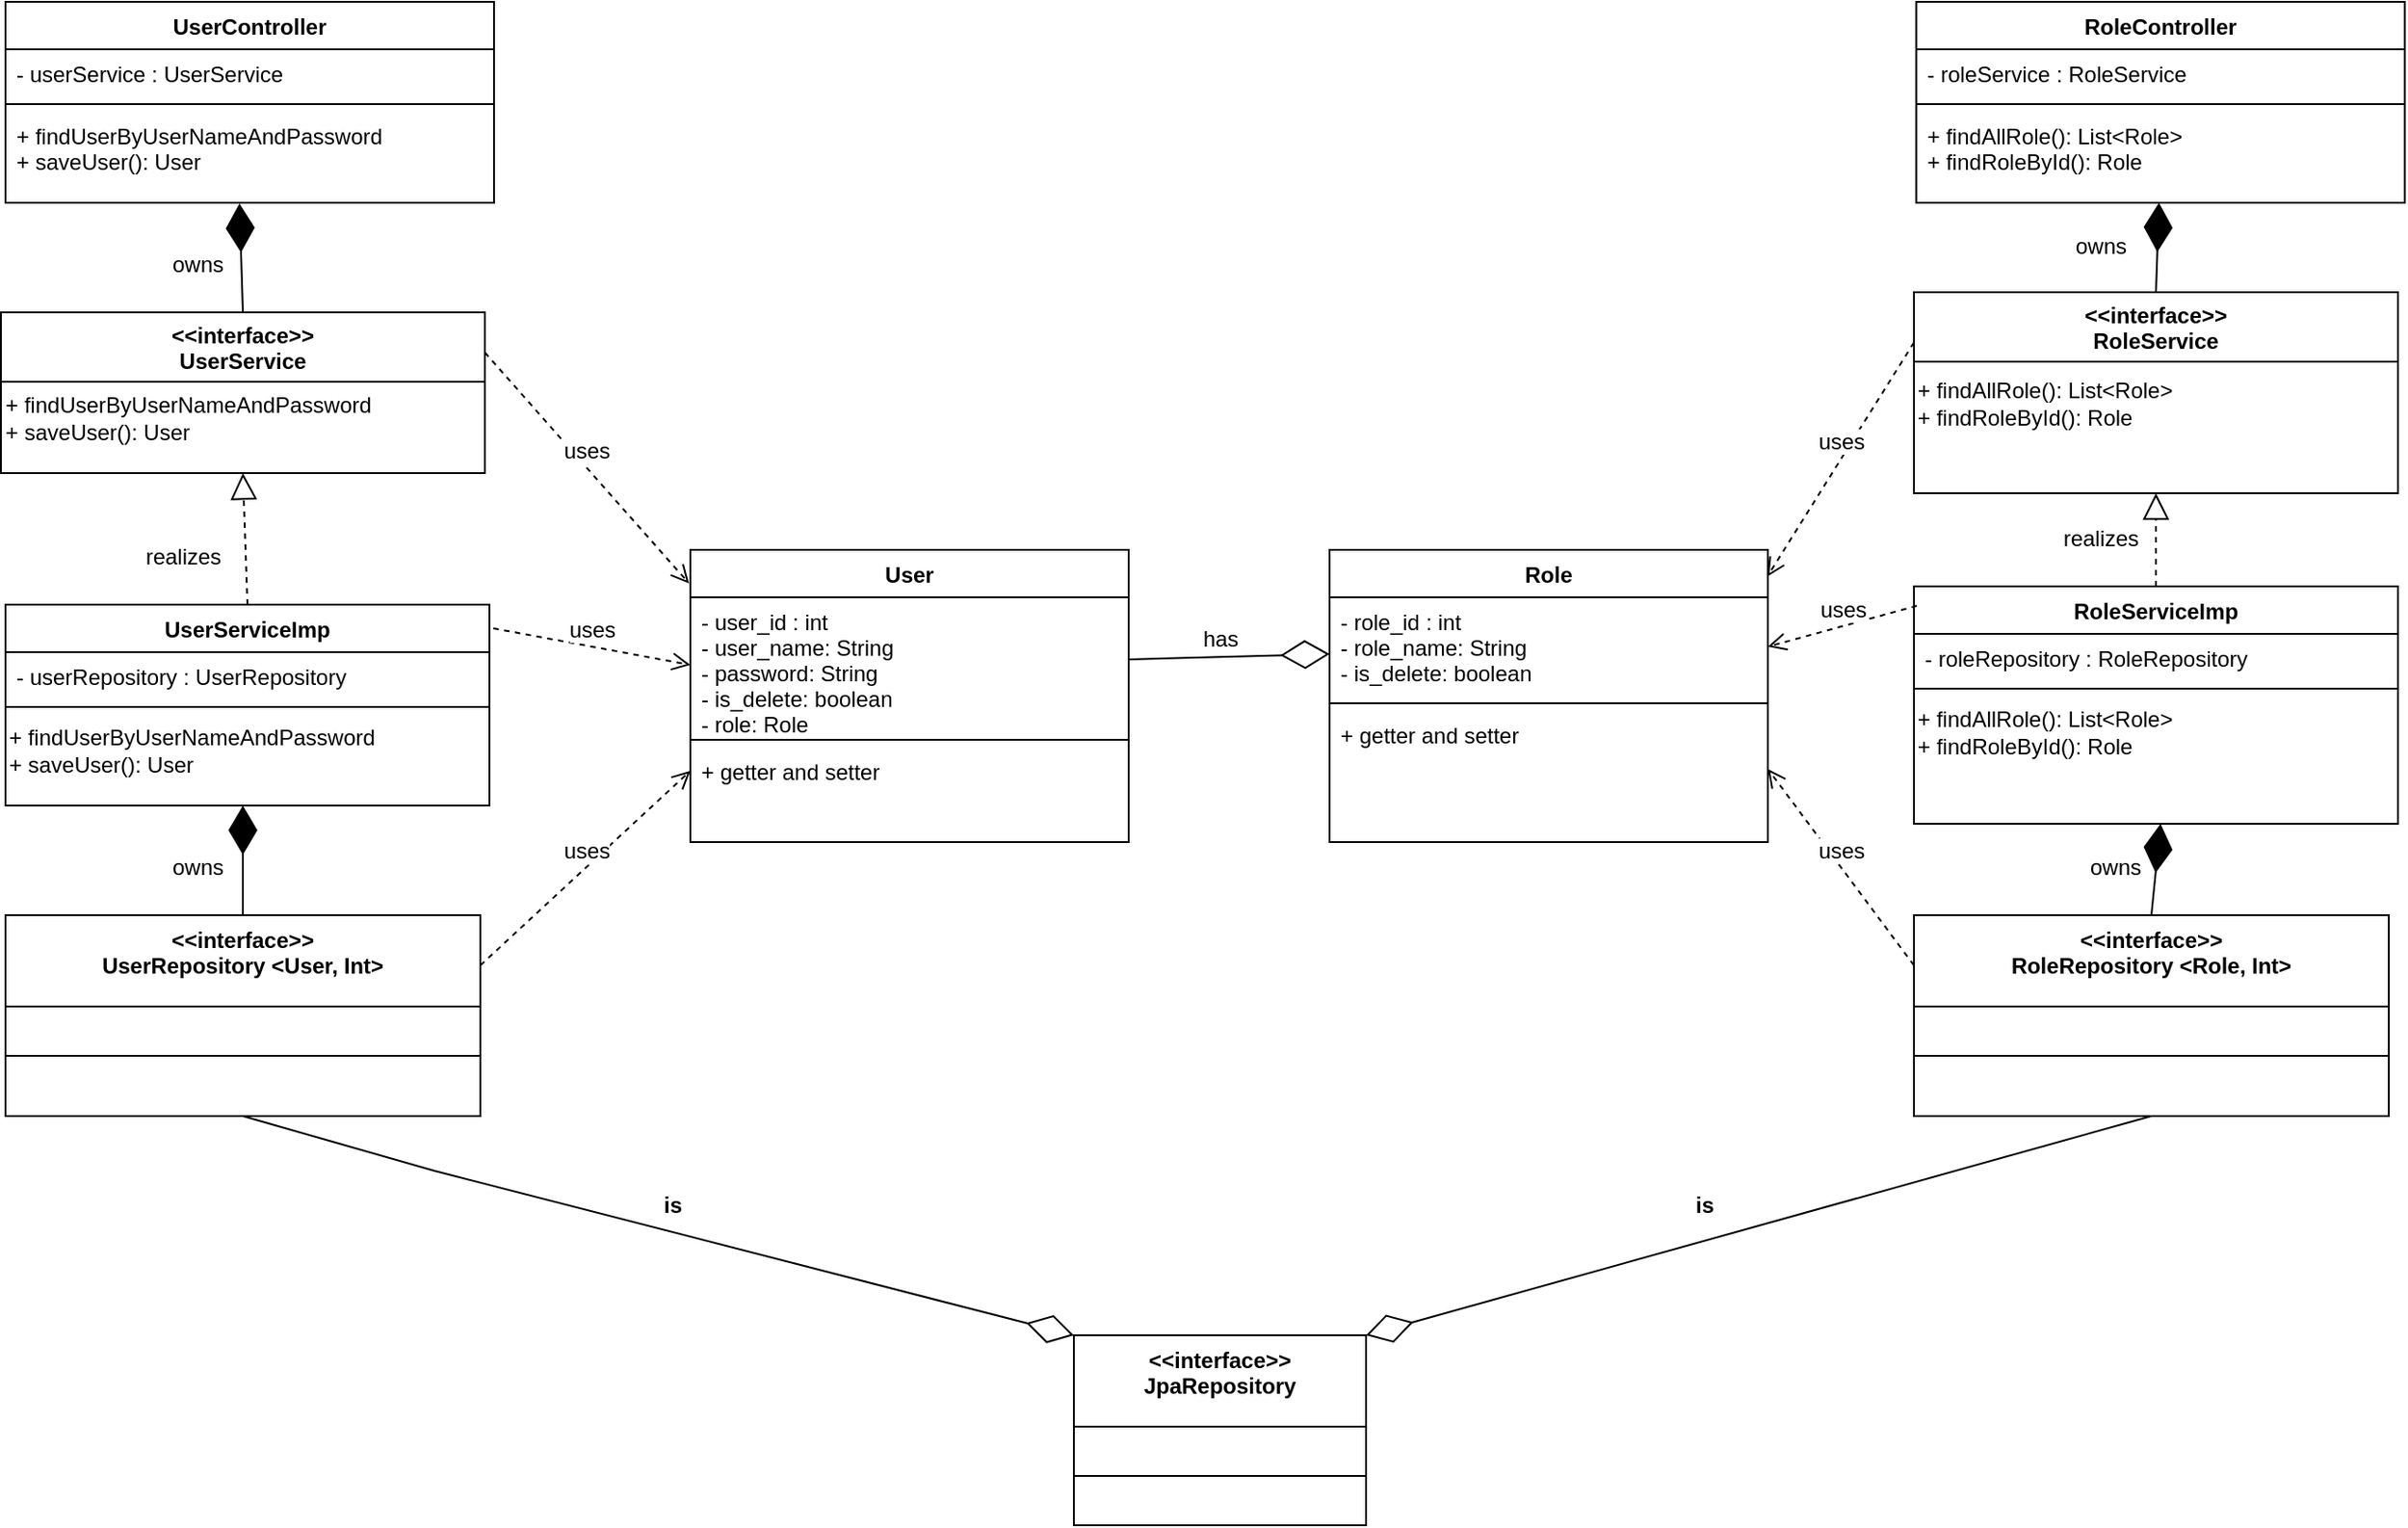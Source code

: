 <mxfile version="20.2.3" type="device"><diagram id="C5RBs43oDa-KdzZeNtuy" name="Page-1"><mxGraphModel dx="2418" dy="2437" grid="1" gridSize="10" guides="1" tooltips="1" connect="1" arrows="1" fold="1" page="1" pageScale="1" pageWidth="827" pageHeight="1169" math="0" shadow="0"><root><mxCell id="WIyWlLk6GJQsqaUBKTNV-0"/><mxCell id="WIyWlLk6GJQsqaUBKTNV-1" parent="WIyWlLk6GJQsqaUBKTNV-0"/><mxCell id="zkfFHV4jXpPFQw0GAbJ--0" value="&lt;&lt;interface&gt;&gt;&#10;JpaRepository&#10;&#10;&#10;" style="swimlane;fontStyle=1;align=center;verticalAlign=top;childLayout=stackLayout;horizontal=1;startSize=50;horizontalStack=0;resizeParent=1;resizeLast=0;collapsible=1;marginBottom=0;rounded=0;shadow=0;strokeWidth=1;" parent="WIyWlLk6GJQsqaUBKTNV-1" vertex="1"><mxGeometry x="640" y="570" width="160" height="104" as="geometry"><mxRectangle x="230" y="140" width="160" height="26" as="alternateBounds"/></mxGeometry></mxCell><mxCell id="zkfFHV4jXpPFQw0GAbJ--4" value="" style="line;html=1;strokeWidth=1;align=left;verticalAlign=middle;spacingTop=-1;spacingLeft=3;spacingRight=3;rotatable=0;labelPosition=right;points=[];portConstraint=eastwest;" parent="zkfFHV4jXpPFQw0GAbJ--0" vertex="1"><mxGeometry y="50" width="160" height="54" as="geometry"/></mxCell><mxCell id="zkfFHV4jXpPFQw0GAbJ--6" value="&lt;&lt;interface&gt;&gt;&#10;UserRepository &lt;User, Int&gt;" style="swimlane;fontStyle=1;align=center;verticalAlign=top;childLayout=stackLayout;horizontal=1;startSize=50;horizontalStack=0;resizeParent=1;resizeLast=0;collapsible=1;marginBottom=0;rounded=0;shadow=0;strokeWidth=1;" parent="WIyWlLk6GJQsqaUBKTNV-1" vertex="1"><mxGeometry x="55" y="340" width="260" height="110" as="geometry"><mxRectangle x="130" y="380" width="160" height="26" as="alternateBounds"/></mxGeometry></mxCell><mxCell id="zkfFHV4jXpPFQw0GAbJ--9" value="" style="line;html=1;strokeWidth=1;align=left;verticalAlign=middle;spacingTop=-1;spacingLeft=3;spacingRight=3;rotatable=0;labelPosition=right;points=[];portConstraint=eastwest;" parent="zkfFHV4jXpPFQw0GAbJ--6" vertex="1"><mxGeometry y="50" width="260" height="54" as="geometry"/></mxCell><mxCell id="zkfFHV4jXpPFQw0GAbJ--17" value="User" style="swimlane;fontStyle=1;align=center;verticalAlign=top;childLayout=stackLayout;horizontal=1;startSize=26;horizontalStack=0;resizeParent=1;resizeLast=0;collapsible=1;marginBottom=0;rounded=0;shadow=0;strokeWidth=1;" parent="WIyWlLk6GJQsqaUBKTNV-1" vertex="1"><mxGeometry x="430" y="140" width="240" height="160" as="geometry"><mxRectangle x="550" y="140" width="160" height="26" as="alternateBounds"/></mxGeometry></mxCell><mxCell id="zkfFHV4jXpPFQw0GAbJ--18" value="- user_id : int&#10;- user_name: String&#10;- password: String&#10;- is_delete: boolean&#10;- role: Role" style="text;align=left;verticalAlign=top;spacingLeft=4;spacingRight=4;overflow=hidden;rotatable=0;points=[[0,0.5],[1,0.5]];portConstraint=eastwest;" parent="zkfFHV4jXpPFQw0GAbJ--17" vertex="1"><mxGeometry y="26" width="240" height="74" as="geometry"/></mxCell><mxCell id="zkfFHV4jXpPFQw0GAbJ--23" value="" style="line;html=1;strokeWidth=1;align=left;verticalAlign=middle;spacingTop=-1;spacingLeft=3;spacingRight=3;rotatable=0;labelPosition=right;points=[];portConstraint=eastwest;" parent="zkfFHV4jXpPFQw0GAbJ--17" vertex="1"><mxGeometry y="100" width="240" height="8" as="geometry"/></mxCell><mxCell id="zkfFHV4jXpPFQw0GAbJ--25" value="+ getter and setter" style="text;align=left;verticalAlign=top;spacingLeft=4;spacingRight=4;overflow=hidden;rotatable=0;points=[[0,0.5],[1,0.5]];portConstraint=eastwest;" parent="zkfFHV4jXpPFQw0GAbJ--17" vertex="1"><mxGeometry y="108" width="240" height="26" as="geometry"/></mxCell><mxCell id="g8aMPJ27I63G_Xsi52Sx-0" value="" style="endArrow=diamondThin;endFill=0;endSize=24;html=1;rounded=0;exitX=0.5;exitY=1;exitDx=0;exitDy=0;entryX=0;entryY=0;entryDx=0;entryDy=0;" edge="1" parent="WIyWlLk6GJQsqaUBKTNV-1" source="zkfFHV4jXpPFQw0GAbJ--6" target="zkfFHV4jXpPFQw0GAbJ--0"><mxGeometry width="160" relative="1" as="geometry"><mxPoint x="205.68" y="280.676" as="sourcePoint"/><mxPoint x="490" y="330" as="targetPoint"/><Array as="points"><mxPoint x="290" y="480"/></Array></mxGeometry></mxCell><mxCell id="g8aMPJ27I63G_Xsi52Sx-4" value="UserServiceImp" style="swimlane;fontStyle=1;align=center;verticalAlign=top;childLayout=stackLayout;horizontal=1;startSize=26;horizontalStack=0;resizeParent=1;resizeLast=0;collapsible=1;marginBottom=0;rounded=0;shadow=0;strokeWidth=1;" vertex="1" parent="WIyWlLk6GJQsqaUBKTNV-1"><mxGeometry x="55" y="170" width="265" height="110" as="geometry"><mxRectangle x="550" y="140" width="160" height="26" as="alternateBounds"/></mxGeometry></mxCell><mxCell id="g8aMPJ27I63G_Xsi52Sx-5" value="- userRepository : UserRepository" style="text;align=left;verticalAlign=top;spacingLeft=4;spacingRight=4;overflow=hidden;rotatable=0;points=[[0,0.5],[1,0.5]];portConstraint=eastwest;" vertex="1" parent="g8aMPJ27I63G_Xsi52Sx-4"><mxGeometry y="26" width="265" height="26" as="geometry"/></mxCell><mxCell id="g8aMPJ27I63G_Xsi52Sx-10" value="" style="line;html=1;strokeWidth=1;align=left;verticalAlign=middle;spacingTop=-1;spacingLeft=3;spacingRight=3;rotatable=0;labelPosition=right;points=[];portConstraint=eastwest;" vertex="1" parent="g8aMPJ27I63G_Xsi52Sx-4"><mxGeometry y="52" width="265" height="8" as="geometry"/></mxCell><mxCell id="g8aMPJ27I63G_Xsi52Sx-13" value="+ findUserByUserNameAndPassword&lt;br&gt;+ saveUser(): User&lt;br&gt;" style="text;html=1;align=left;verticalAlign=middle;resizable=0;points=[];autosize=1;strokeColor=none;fillColor=none;" vertex="1" parent="g8aMPJ27I63G_Xsi52Sx-4"><mxGeometry y="60" width="265" height="40" as="geometry"/></mxCell><mxCell id="g8aMPJ27I63G_Xsi52Sx-15" value="" style="endArrow=diamondThin;endFill=1;endSize=24;html=1;rounded=0;exitX=0.5;exitY=0;exitDx=0;exitDy=0;" edge="1" parent="WIyWlLk6GJQsqaUBKTNV-1" source="zkfFHV4jXpPFQw0GAbJ--6"><mxGeometry width="160" relative="1" as="geometry"><mxPoint x="330" y="200" as="sourcePoint"/><mxPoint x="185" y="280" as="targetPoint"/></mxGeometry></mxCell><mxCell id="g8aMPJ27I63G_Xsi52Sx-16" value="&lt;&lt;interface&gt;&gt;&#10;UserService" style="swimlane;startSize=38;" vertex="1" parent="WIyWlLk6GJQsqaUBKTNV-1"><mxGeometry x="52.5" y="10" width="265" height="88" as="geometry"/></mxCell><mxCell id="g8aMPJ27I63G_Xsi52Sx-17" value="&lt;span style=&quot;&quot;&gt;+ findUserByUserNameAndPassword&lt;/span&gt;&lt;br style=&quot;&quot;&gt;&lt;span style=&quot;&quot;&gt;+ saveUser(): User&lt;/span&gt;" style="text;html=1;align=left;verticalAlign=middle;resizable=0;points=[];autosize=1;strokeColor=none;fillColor=none;" vertex="1" parent="g8aMPJ27I63G_Xsi52Sx-16"><mxGeometry y="38" width="220" height="40" as="geometry"/></mxCell><mxCell id="g8aMPJ27I63G_Xsi52Sx-20" value="" style="endArrow=block;dashed=1;endFill=0;endSize=12;html=1;rounded=0;exitX=0.5;exitY=0;exitDx=0;exitDy=0;entryX=0.5;entryY=1;entryDx=0;entryDy=0;" edge="1" parent="WIyWlLk6GJQsqaUBKTNV-1" source="g8aMPJ27I63G_Xsi52Sx-4" target="g8aMPJ27I63G_Xsi52Sx-16"><mxGeometry width="160" relative="1" as="geometry"><mxPoint x="330" y="90" as="sourcePoint"/><mxPoint x="490" y="90" as="targetPoint"/></mxGeometry></mxCell><mxCell id="g8aMPJ27I63G_Xsi52Sx-21" value="UserController" style="swimlane;fontStyle=1;align=center;verticalAlign=top;childLayout=stackLayout;horizontal=1;startSize=26;horizontalStack=0;resizeParent=1;resizeLast=0;collapsible=1;marginBottom=0;rounded=0;shadow=0;strokeWidth=1;" vertex="1" parent="WIyWlLk6GJQsqaUBKTNV-1"><mxGeometry x="55" y="-160" width="267.5" height="110" as="geometry"><mxRectangle x="550" y="140" width="160" height="26" as="alternateBounds"/></mxGeometry></mxCell><mxCell id="g8aMPJ27I63G_Xsi52Sx-22" value="- userService : UserService" style="text;align=left;verticalAlign=top;spacingLeft=4;spacingRight=4;overflow=hidden;rotatable=0;points=[[0,0.5],[1,0.5]];portConstraint=eastwest;" vertex="1" parent="g8aMPJ27I63G_Xsi52Sx-21"><mxGeometry y="26" width="267.5" height="26" as="geometry"/></mxCell><mxCell id="g8aMPJ27I63G_Xsi52Sx-27" value="" style="line;html=1;strokeWidth=1;align=left;verticalAlign=middle;spacingTop=-1;spacingLeft=3;spacingRight=3;rotatable=0;labelPosition=right;points=[];portConstraint=eastwest;" vertex="1" parent="g8aMPJ27I63G_Xsi52Sx-21"><mxGeometry y="52" width="267.5" height="8" as="geometry"/></mxCell><mxCell id="g8aMPJ27I63G_Xsi52Sx-28" value="+ findUserByUserNameAndPassword&#10;+ saveUser(): User" style="text;align=left;verticalAlign=top;spacingLeft=4;spacingRight=4;overflow=hidden;rotatable=0;points=[[0,0.5],[1,0.5]];portConstraint=eastwest;" vertex="1" parent="g8aMPJ27I63G_Xsi52Sx-21"><mxGeometry y="60" width="267.5" height="50" as="geometry"/></mxCell><mxCell id="g8aMPJ27I63G_Xsi52Sx-30" value="" style="endArrow=diamondThin;endFill=1;endSize=24;html=1;rounded=0;exitX=0.5;exitY=0;exitDx=0;exitDy=0;entryX=0.479;entryY=1.007;entryDx=0;entryDy=0;entryPerimeter=0;" edge="1" parent="WIyWlLk6GJQsqaUBKTNV-1" source="g8aMPJ27I63G_Xsi52Sx-16" target="g8aMPJ27I63G_Xsi52Sx-28"><mxGeometry width="160" relative="1" as="geometry"><mxPoint x="330" y="290" as="sourcePoint"/><mxPoint x="490" y="290" as="targetPoint"/></mxGeometry></mxCell><mxCell id="g8aMPJ27I63G_Xsi52Sx-31" value="&lt;span style=&quot;font-size: 12px;&quot;&gt;is&lt;/span&gt;" style="text;strokeColor=none;fillColor=none;html=1;fontSize=24;fontStyle=1;verticalAlign=middle;align=center;" vertex="1" parent="WIyWlLk6GJQsqaUBKTNV-1"><mxGeometry x="380" y="470" width="80" height="50" as="geometry"/></mxCell><mxCell id="g8aMPJ27I63G_Xsi52Sx-33" value="&lt;span style=&quot;font-weight: normal;&quot;&gt;&lt;font style=&quot;font-size: 12px;&quot;&gt;owns&lt;/font&gt;&lt;/span&gt;" style="text;strokeColor=none;fillColor=none;html=1;fontSize=24;fontStyle=1;verticalAlign=middle;align=center;" vertex="1" parent="WIyWlLk6GJQsqaUBKTNV-1"><mxGeometry x="140" y="-30" width="40" height="20" as="geometry"/></mxCell><mxCell id="g8aMPJ27I63G_Xsi52Sx-34" value="&lt;span style=&quot;font-weight: normal;&quot;&gt;&lt;font style=&quot;font-size: 12px;&quot;&gt;owns&lt;/font&gt;&lt;/span&gt;" style="text;strokeColor=none;fillColor=none;html=1;fontSize=24;fontStyle=1;verticalAlign=middle;align=center;" vertex="1" parent="WIyWlLk6GJQsqaUBKTNV-1"><mxGeometry x="140" y="300" width="40" height="20" as="geometry"/></mxCell><mxCell id="g8aMPJ27I63G_Xsi52Sx-35" value="&lt;span style=&quot;font-size: 12px; font-weight: 400;&quot;&gt;realizes&lt;/span&gt;" style="text;strokeColor=none;fillColor=none;html=1;fontSize=24;fontStyle=1;verticalAlign=middle;align=center;" vertex="1" parent="WIyWlLk6GJQsqaUBKTNV-1"><mxGeometry x="124" y="130" width="56" height="20" as="geometry"/></mxCell><mxCell id="g8aMPJ27I63G_Xsi52Sx-37" value="uses" style="html=1;verticalAlign=bottom;endArrow=open;dashed=1;endSize=8;rounded=0;fontSize=12;exitX=1;exitY=0.25;exitDx=0;exitDy=0;entryX=-0.003;entryY=0.115;entryDx=0;entryDy=0;entryPerimeter=0;" edge="1" parent="WIyWlLk6GJQsqaUBKTNV-1" source="g8aMPJ27I63G_Xsi52Sx-16" target="zkfFHV4jXpPFQw0GAbJ--17"><mxGeometry relative="1" as="geometry"><mxPoint x="90" y="240" as="sourcePoint"/><mxPoint x="10" y="240" as="targetPoint"/></mxGeometry></mxCell><mxCell id="g8aMPJ27I63G_Xsi52Sx-38" value="uses" style="html=1;verticalAlign=bottom;endArrow=open;dashed=1;endSize=8;rounded=0;fontSize=12;exitX=1.008;exitY=0.118;exitDx=0;exitDy=0;exitPerimeter=0;entryX=0;entryY=0.5;entryDx=0;entryDy=0;" edge="1" parent="WIyWlLk6GJQsqaUBKTNV-1" source="g8aMPJ27I63G_Xsi52Sx-4" target="zkfFHV4jXpPFQw0GAbJ--18"><mxGeometry relative="1" as="geometry"><mxPoint x="270" y="200" as="sourcePoint"/><mxPoint x="270" y="140" as="targetPoint"/></mxGeometry></mxCell><mxCell id="g8aMPJ27I63G_Xsi52Sx-39" value="uses" style="html=1;verticalAlign=bottom;endArrow=open;dashed=1;endSize=8;rounded=0;fontSize=12;entryX=0;entryY=0.5;entryDx=0;entryDy=0;exitX=1;exitY=0.25;exitDx=0;exitDy=0;" edge="1" parent="WIyWlLk6GJQsqaUBKTNV-1" source="zkfFHV4jXpPFQw0GAbJ--6" target="zkfFHV4jXpPFQw0GAbJ--25"><mxGeometry relative="1" as="geometry"><mxPoint x="270" y="200" as="sourcePoint"/><mxPoint x="190" y="200" as="targetPoint"/></mxGeometry></mxCell><mxCell id="g8aMPJ27I63G_Xsi52Sx-40" value="Role" style="swimlane;fontStyle=1;align=center;verticalAlign=top;childLayout=stackLayout;horizontal=1;startSize=26;horizontalStack=0;resizeParent=1;resizeLast=0;collapsible=1;marginBottom=0;rounded=0;shadow=0;strokeWidth=1;" vertex="1" parent="WIyWlLk6GJQsqaUBKTNV-1"><mxGeometry x="780" y="140" width="240" height="160" as="geometry"><mxRectangle x="550" y="140" width="160" height="26" as="alternateBounds"/></mxGeometry></mxCell><mxCell id="g8aMPJ27I63G_Xsi52Sx-41" value="- role_id : int&#10;- role_name: String&#10;- is_delete: boolean" style="text;align=left;verticalAlign=top;spacingLeft=4;spacingRight=4;overflow=hidden;rotatable=0;points=[[0,0.5],[1,0.5]];portConstraint=eastwest;" vertex="1" parent="g8aMPJ27I63G_Xsi52Sx-40"><mxGeometry y="26" width="240" height="54" as="geometry"/></mxCell><mxCell id="g8aMPJ27I63G_Xsi52Sx-42" value="" style="line;html=1;strokeWidth=1;align=left;verticalAlign=middle;spacingTop=-1;spacingLeft=3;spacingRight=3;rotatable=0;labelPosition=right;points=[];portConstraint=eastwest;" vertex="1" parent="g8aMPJ27I63G_Xsi52Sx-40"><mxGeometry y="80" width="240" height="8" as="geometry"/></mxCell><mxCell id="g8aMPJ27I63G_Xsi52Sx-43" value="+ getter and setter" style="text;align=left;verticalAlign=top;spacingLeft=4;spacingRight=4;overflow=hidden;rotatable=0;points=[[0,0.5],[1,0.5]];portConstraint=eastwest;" vertex="1" parent="g8aMPJ27I63G_Xsi52Sx-40"><mxGeometry y="88" width="240" height="26" as="geometry"/></mxCell><mxCell id="g8aMPJ27I63G_Xsi52Sx-44" value="" style="endArrow=diamondThin;endFill=0;endSize=24;html=1;rounded=0;fontSize=12;" edge="1" parent="WIyWlLk6GJQsqaUBKTNV-1"><mxGeometry width="160" relative="1" as="geometry"><mxPoint x="670" y="200" as="sourcePoint"/><mxPoint x="780" y="197" as="targetPoint"/></mxGeometry></mxCell><mxCell id="g8aMPJ27I63G_Xsi52Sx-45" value="&lt;font style=&quot;font-size: 12px; font-weight: normal;&quot;&gt;has&lt;/font&gt;" style="text;strokeColor=none;fillColor=none;html=1;fontSize=24;fontStyle=1;verticalAlign=middle;align=center;" vertex="1" parent="WIyWlLk6GJQsqaUBKTNV-1"><mxGeometry x="680" y="170" width="80" height="30" as="geometry"/></mxCell><mxCell id="g8aMPJ27I63G_Xsi52Sx-46" value="&lt;&lt;interface&gt;&gt;&#10;RoleRepository &lt;Role, Int&gt;" style="swimlane;fontStyle=1;align=center;verticalAlign=top;childLayout=stackLayout;horizontal=1;startSize=50;horizontalStack=0;resizeParent=1;resizeLast=0;collapsible=1;marginBottom=0;rounded=0;shadow=0;strokeWidth=1;" vertex="1" parent="WIyWlLk6GJQsqaUBKTNV-1"><mxGeometry x="1100" y="340" width="260" height="110" as="geometry"><mxRectangle x="130" y="380" width="160" height="26" as="alternateBounds"/></mxGeometry></mxCell><mxCell id="g8aMPJ27I63G_Xsi52Sx-47" value="" style="line;html=1;strokeWidth=1;align=left;verticalAlign=middle;spacingTop=-1;spacingLeft=3;spacingRight=3;rotatable=0;labelPosition=right;points=[];portConstraint=eastwest;" vertex="1" parent="g8aMPJ27I63G_Xsi52Sx-46"><mxGeometry y="50" width="260" height="54" as="geometry"/></mxCell><mxCell id="g8aMPJ27I63G_Xsi52Sx-48" value="RoleServiceImp" style="swimlane;fontStyle=1;align=center;verticalAlign=top;childLayout=stackLayout;horizontal=1;startSize=26;horizontalStack=0;resizeParent=1;resizeLast=0;collapsible=1;marginBottom=0;rounded=0;shadow=0;strokeWidth=1;" vertex="1" parent="WIyWlLk6GJQsqaUBKTNV-1"><mxGeometry x="1100" y="160" width="265" height="130" as="geometry"><mxRectangle x="550" y="140" width="160" height="26" as="alternateBounds"/></mxGeometry></mxCell><mxCell id="g8aMPJ27I63G_Xsi52Sx-49" value="- roleRepository : RoleRepository" style="text;align=left;verticalAlign=top;spacingLeft=4;spacingRight=4;overflow=hidden;rotatable=0;points=[[0,0.5],[1,0.5]];portConstraint=eastwest;" vertex="1" parent="g8aMPJ27I63G_Xsi52Sx-48"><mxGeometry y="26" width="265" height="26" as="geometry"/></mxCell><mxCell id="g8aMPJ27I63G_Xsi52Sx-50" value="" style="line;html=1;strokeWidth=1;align=left;verticalAlign=middle;spacingTop=-1;spacingLeft=3;spacingRight=3;rotatable=0;labelPosition=right;points=[];portConstraint=eastwest;" vertex="1" parent="g8aMPJ27I63G_Xsi52Sx-48"><mxGeometry y="52" width="265" height="8" as="geometry"/></mxCell><mxCell id="g8aMPJ27I63G_Xsi52Sx-51" value="+ findAllRole(): List&amp;lt;Role&amp;gt;&lt;br&gt;+ findRoleById(): Role&lt;br&gt;" style="text;html=1;align=left;verticalAlign=middle;resizable=0;points=[];autosize=1;strokeColor=none;fillColor=none;" vertex="1" parent="g8aMPJ27I63G_Xsi52Sx-48"><mxGeometry y="60" width="265" height="40" as="geometry"/></mxCell><mxCell id="g8aMPJ27I63G_Xsi52Sx-52" value="" style="endArrow=diamondThin;endFill=0;endSize=24;html=1;rounded=0;exitX=0.5;exitY=1;exitDx=0;exitDy=0;entryX=1;entryY=0;entryDx=0;entryDy=0;" edge="1" parent="WIyWlLk6GJQsqaUBKTNV-1" source="g8aMPJ27I63G_Xsi52Sx-46" target="zkfFHV4jXpPFQw0GAbJ--0"><mxGeometry width="160" relative="1" as="geometry"><mxPoint x="700" y="450" as="sourcePoint"/><mxPoint x="1155.0" y="570" as="targetPoint"/><Array as="points"/></mxGeometry></mxCell><mxCell id="g8aMPJ27I63G_Xsi52Sx-53" value="&lt;&lt;interface&gt;&gt;&#10;RoleService" style="swimlane;startSize=38;" vertex="1" parent="WIyWlLk6GJQsqaUBKTNV-1"><mxGeometry x="1100" y="-1" width="265" height="110" as="geometry"/></mxCell><mxCell id="g8aMPJ27I63G_Xsi52Sx-54" value="+ findAllRole(): List&amp;lt;Role&amp;gt;&lt;br&gt;+ findRoleById(): Role&lt;br&gt;" style="text;html=1;align=left;verticalAlign=middle;resizable=0;points=[];autosize=1;strokeColor=none;fillColor=none;" vertex="1" parent="g8aMPJ27I63G_Xsi52Sx-53"><mxGeometry y="41" width="160" height="40" as="geometry"/></mxCell><mxCell id="g8aMPJ27I63G_Xsi52Sx-57" value="RoleController" style="swimlane;fontStyle=1;align=center;verticalAlign=top;childLayout=stackLayout;horizontal=1;startSize=26;horizontalStack=0;resizeParent=1;resizeLast=0;collapsible=1;marginBottom=0;rounded=0;shadow=0;strokeWidth=1;" vertex="1" parent="WIyWlLk6GJQsqaUBKTNV-1"><mxGeometry x="1101.25" y="-160" width="267.5" height="110" as="geometry"><mxRectangle x="550" y="140" width="160" height="26" as="alternateBounds"/></mxGeometry></mxCell><mxCell id="g8aMPJ27I63G_Xsi52Sx-58" value="- roleService : RoleService" style="text;align=left;verticalAlign=top;spacingLeft=4;spacingRight=4;overflow=hidden;rotatable=0;points=[[0,0.5],[1,0.5]];portConstraint=eastwest;" vertex="1" parent="g8aMPJ27I63G_Xsi52Sx-57"><mxGeometry y="26" width="267.5" height="26" as="geometry"/></mxCell><mxCell id="g8aMPJ27I63G_Xsi52Sx-59" value="" style="line;html=1;strokeWidth=1;align=left;verticalAlign=middle;spacingTop=-1;spacingLeft=3;spacingRight=3;rotatable=0;labelPosition=right;points=[];portConstraint=eastwest;" vertex="1" parent="g8aMPJ27I63G_Xsi52Sx-57"><mxGeometry y="52" width="267.5" height="8" as="geometry"/></mxCell><mxCell id="g8aMPJ27I63G_Xsi52Sx-60" value="+ findAllRole(): List&lt;Role&gt;&#10;+ findRoleById(): Role" style="text;align=left;verticalAlign=top;spacingLeft=4;spacingRight=4;overflow=hidden;rotatable=0;points=[[0,0.5],[1,0.5]];portConstraint=eastwest;" vertex="1" parent="g8aMPJ27I63G_Xsi52Sx-57"><mxGeometry y="60" width="267.5" height="50" as="geometry"/></mxCell><mxCell id="g8aMPJ27I63G_Xsi52Sx-61" value="uses" style="html=1;verticalAlign=bottom;endArrow=open;dashed=1;endSize=8;rounded=0;fontSize=12;exitX=0;exitY=0.25;exitDx=0;exitDy=0;entryX=0.999;entryY=0.091;entryDx=0;entryDy=0;entryPerimeter=0;" edge="1" parent="WIyWlLk6GJQsqaUBKTNV-1" source="g8aMPJ27I63G_Xsi52Sx-53" target="g8aMPJ27I63G_Xsi52Sx-40"><mxGeometry relative="1" as="geometry"><mxPoint x="327.5" y="42.0" as="sourcePoint"/><mxPoint x="720" y="70" as="targetPoint"/></mxGeometry></mxCell><mxCell id="g8aMPJ27I63G_Xsi52Sx-62" value="uses" style="html=1;verticalAlign=bottom;endArrow=open;dashed=1;endSize=8;rounded=0;fontSize=12;exitX=0.006;exitY=0.082;exitDx=0;exitDy=0;exitPerimeter=0;entryX=1;entryY=0.5;entryDx=0;entryDy=0;" edge="1" parent="WIyWlLk6GJQsqaUBKTNV-1" source="g8aMPJ27I63G_Xsi52Sx-48" target="g8aMPJ27I63G_Xsi52Sx-41"><mxGeometry relative="1" as="geometry"><mxPoint x="332.12" y="192.98" as="sourcePoint"/><mxPoint x="440" y="213" as="targetPoint"/></mxGeometry></mxCell><mxCell id="g8aMPJ27I63G_Xsi52Sx-63" value="uses" style="html=1;verticalAlign=bottom;endArrow=open;dashed=1;endSize=8;rounded=0;fontSize=12;entryX=1;entryY=0.75;entryDx=0;entryDy=0;exitX=0;exitY=0.25;exitDx=0;exitDy=0;" edge="1" parent="WIyWlLk6GJQsqaUBKTNV-1" source="g8aMPJ27I63G_Xsi52Sx-46" target="g8aMPJ27I63G_Xsi52Sx-40"><mxGeometry relative="1" as="geometry"><mxPoint x="1100" y="370" as="sourcePoint"/><mxPoint x="440" y="271" as="targetPoint"/></mxGeometry></mxCell><mxCell id="g8aMPJ27I63G_Xsi52Sx-64" value="" style="endArrow=diamondThin;endFill=1;endSize=24;html=1;rounded=0;exitX=0.5;exitY=0;exitDx=0;exitDy=0;" edge="1" parent="WIyWlLk6GJQsqaUBKTNV-1" source="g8aMPJ27I63G_Xsi52Sx-46"><mxGeometry width="160" relative="1" as="geometry"><mxPoint x="195" y="350" as="sourcePoint"/><mxPoint x="1235" y="290" as="targetPoint"/></mxGeometry></mxCell><mxCell id="g8aMPJ27I63G_Xsi52Sx-65" value="&lt;span style=&quot;font-weight: normal;&quot;&gt;&lt;font style=&quot;font-size: 12px;&quot;&gt;owns&lt;/font&gt;&lt;/span&gt;" style="text;strokeColor=none;fillColor=none;html=1;fontSize=24;fontStyle=1;verticalAlign=middle;align=center;" vertex="1" parent="WIyWlLk6GJQsqaUBKTNV-1"><mxGeometry x="1190" y="300" width="40" height="20" as="geometry"/></mxCell><mxCell id="g8aMPJ27I63G_Xsi52Sx-66" value="" style="endArrow=block;dashed=1;endFill=0;endSize=12;html=1;rounded=0;exitX=0.5;exitY=0;exitDx=0;exitDy=0;entryX=0.5;entryY=1;entryDx=0;entryDy=0;" edge="1" parent="WIyWlLk6GJQsqaUBKTNV-1" source="g8aMPJ27I63G_Xsi52Sx-48" target="g8aMPJ27I63G_Xsi52Sx-53"><mxGeometry width="160" relative="1" as="geometry"><mxPoint x="197.5" y="180" as="sourcePoint"/><mxPoint x="195" y="108" as="targetPoint"/></mxGeometry></mxCell><mxCell id="g8aMPJ27I63G_Xsi52Sx-67" value="&lt;span style=&quot;font-size: 12px; font-weight: 400;&quot;&gt;realizes&lt;/span&gt;" style="text;strokeColor=none;fillColor=none;html=1;fontSize=24;fontStyle=1;verticalAlign=middle;align=center;" vertex="1" parent="WIyWlLk6GJQsqaUBKTNV-1"><mxGeometry x="1174" y="120" width="56" height="20" as="geometry"/></mxCell><mxCell id="g8aMPJ27I63G_Xsi52Sx-68" value="" style="endArrow=diamondThin;endFill=1;endSize=24;html=1;rounded=0;exitX=0.5;exitY=0;exitDx=0;exitDy=0;" edge="1" parent="WIyWlLk6GJQsqaUBKTNV-1" source="g8aMPJ27I63G_Xsi52Sx-53" target="g8aMPJ27I63G_Xsi52Sx-60"><mxGeometry width="160" relative="1" as="geometry"><mxPoint x="571.87" y="-10" as="sourcePoint"/><mxPoint x="570.002" y="-69.65" as="targetPoint"/></mxGeometry></mxCell><mxCell id="g8aMPJ27I63G_Xsi52Sx-70" value="&lt;span style=&quot;font-weight: normal;&quot;&gt;&lt;font style=&quot;font-size: 12px;&quot;&gt;owns&lt;/font&gt;&lt;/span&gt;" style="text;strokeColor=none;fillColor=none;html=1;fontSize=24;fontStyle=1;verticalAlign=middle;align=center;" vertex="1" parent="WIyWlLk6GJQsqaUBKTNV-1"><mxGeometry x="1182" y="-40" width="40" height="20" as="geometry"/></mxCell><mxCell id="g8aMPJ27I63G_Xsi52Sx-71" value="&lt;span style=&quot;font-size: 12px;&quot;&gt;is&lt;/span&gt;" style="text;strokeColor=none;fillColor=none;html=1;fontSize=24;fontStyle=1;verticalAlign=middle;align=center;" vertex="1" parent="WIyWlLk6GJQsqaUBKTNV-1"><mxGeometry x="940" y="475" width="90" height="40" as="geometry"/></mxCell></root></mxGraphModel></diagram></mxfile>